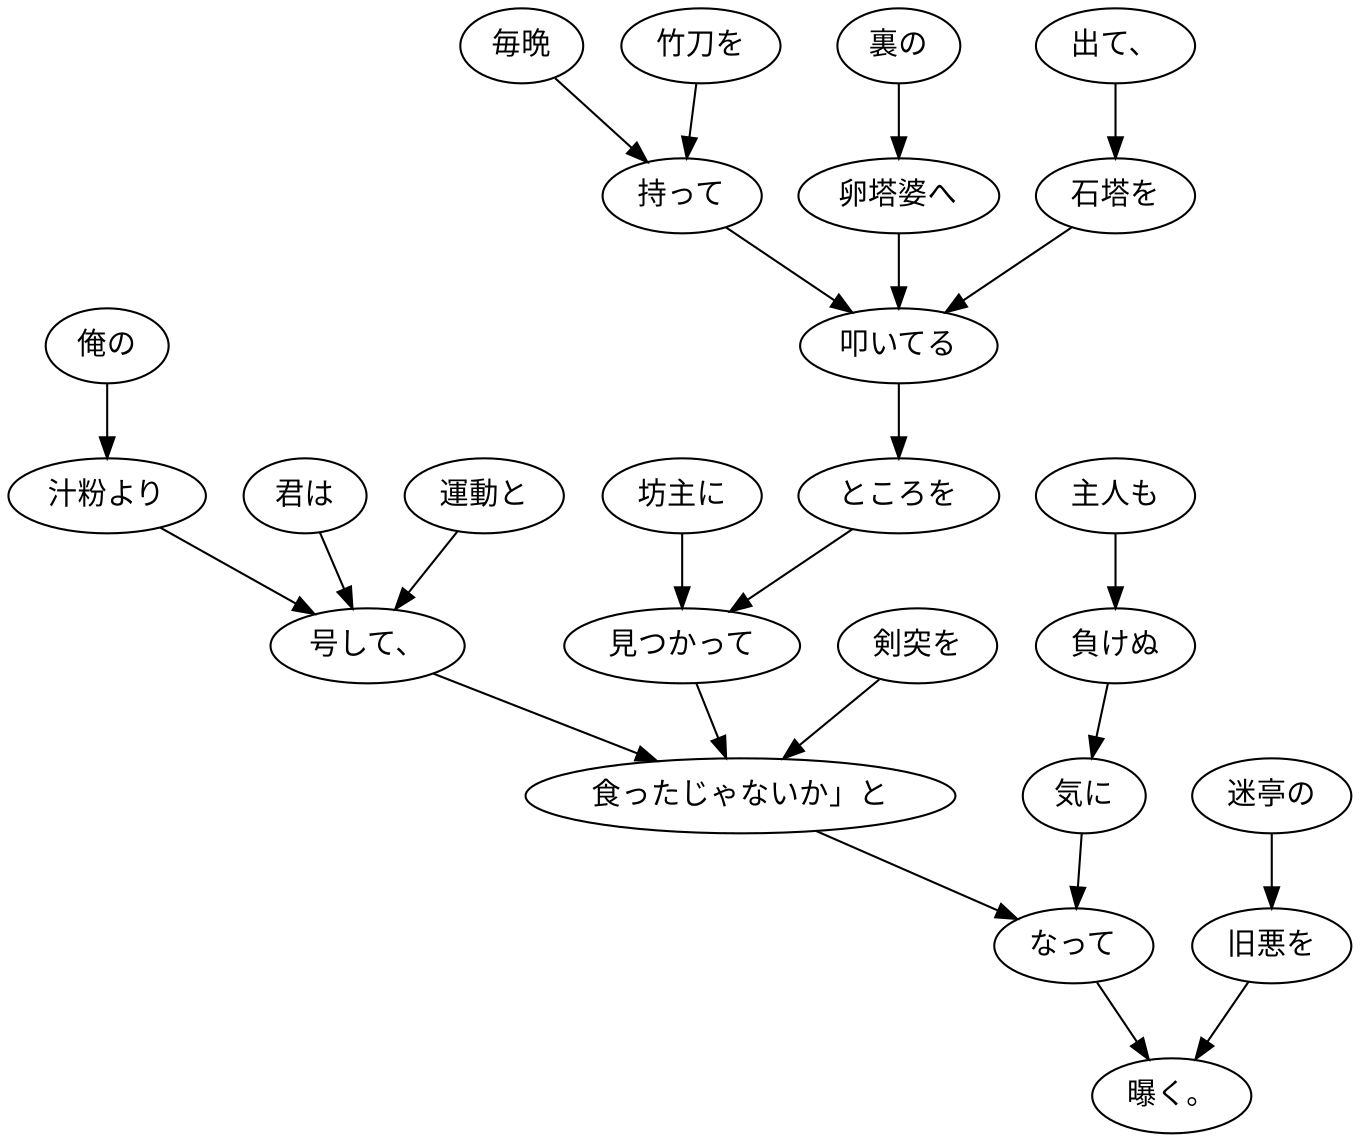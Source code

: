 digraph graph2493 {
	node0 [label="俺の"];
	node1 [label="汁粉より"];
	node2 [label="君は"];
	node3 [label="運動と"];
	node4 [label="号して、"];
	node5 [label="毎晩"];
	node6 [label="竹刀を"];
	node7 [label="持って"];
	node8 [label="裏の"];
	node9 [label="卵塔婆へ"];
	node10 [label="出て、"];
	node11 [label="石塔を"];
	node12 [label="叩いてる"];
	node13 [label="ところを"];
	node14 [label="坊主に"];
	node15 [label="見つかって"];
	node16 [label="剣突を"];
	node17 [label="食ったじゃないか」と"];
	node18 [label="主人も"];
	node19 [label="負けぬ"];
	node20 [label="気に"];
	node21 [label="なって"];
	node22 [label="迷亭の"];
	node23 [label="旧悪を"];
	node24 [label="曝く。"];
	node0 -> node1;
	node1 -> node4;
	node2 -> node4;
	node3 -> node4;
	node4 -> node17;
	node5 -> node7;
	node6 -> node7;
	node7 -> node12;
	node8 -> node9;
	node9 -> node12;
	node10 -> node11;
	node11 -> node12;
	node12 -> node13;
	node13 -> node15;
	node14 -> node15;
	node15 -> node17;
	node16 -> node17;
	node17 -> node21;
	node18 -> node19;
	node19 -> node20;
	node20 -> node21;
	node21 -> node24;
	node22 -> node23;
	node23 -> node24;
}
